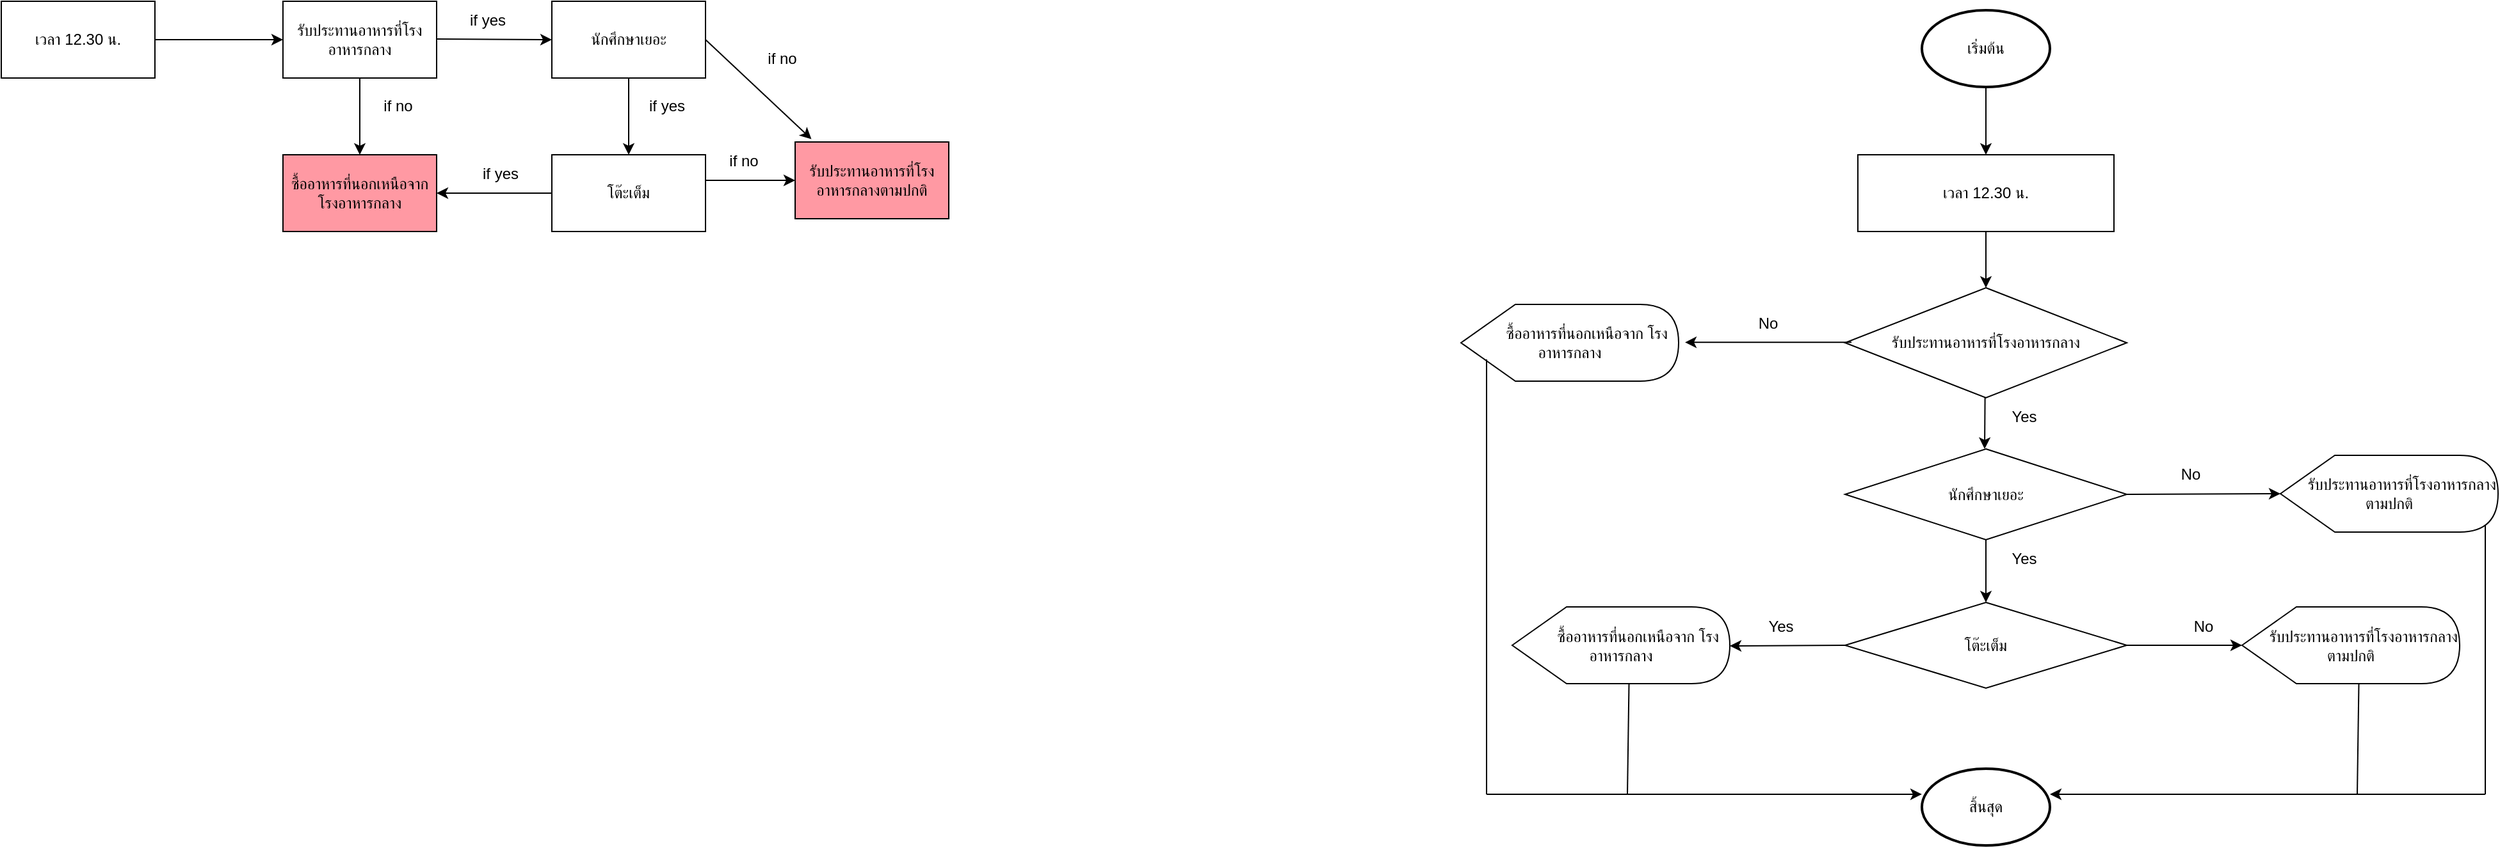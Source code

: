 <mxfile version="22.0.6" type="github">
  <diagram name="Page-1" id="74e2e168-ea6b-b213-b513-2b3c1d86103e">
    <mxGraphModel dx="1613" dy="706" grid="1" gridSize="10" guides="1" tooltips="1" connect="1" arrows="1" fold="1" page="1" pageScale="1" pageWidth="1100" pageHeight="850" background="none" math="0" shadow="0">
      <root>
        <mxCell id="0" />
        <mxCell id="1" parent="0" />
        <mxCell id="hn9z3IN5dp-tcWJ_dd6f-1" value="เวลา 12.30 น." style="rounded=0;whiteSpace=wrap;html=1;" parent="1" vertex="1">
          <mxGeometry x="80" y="40" width="120" height="60" as="geometry" />
        </mxCell>
        <mxCell id="hn9z3IN5dp-tcWJ_dd6f-4" value="" style="endArrow=classic;html=1;rounded=0;entryX=0;entryY=0.5;entryDx=0;entryDy=0;" parent="1" edge="1">
          <mxGeometry width="50" height="50" relative="1" as="geometry">
            <mxPoint x="200" y="70" as="sourcePoint" />
            <mxPoint x="300" y="70" as="targetPoint" />
          </mxGeometry>
        </mxCell>
        <mxCell id="MbyImZtpDkr1-lnJFr5J-2" value="รับประทานอาหารที่โรงอาหารกลาง" style="rounded=0;whiteSpace=wrap;html=1;" parent="1" vertex="1">
          <mxGeometry x="300" y="40" width="120" height="60" as="geometry" />
        </mxCell>
        <mxCell id="MbyImZtpDkr1-lnJFr5J-3" value="โต๊ะเต็ม" style="rounded=0;whiteSpace=wrap;html=1;" parent="1" vertex="1">
          <mxGeometry x="510" y="160" width="120" height="60" as="geometry" />
        </mxCell>
        <mxCell id="MbyImZtpDkr1-lnJFr5J-5" value="" style="endArrow=classic;html=1;rounded=0;" parent="1" edge="1">
          <mxGeometry width="50" height="50" relative="1" as="geometry">
            <mxPoint x="420" y="69.52" as="sourcePoint" />
            <mxPoint x="510" y="70" as="targetPoint" />
          </mxGeometry>
        </mxCell>
        <mxCell id="MbyImZtpDkr1-lnJFr5J-8" value="if yes" style="text;html=1;strokeColor=none;fillColor=none;align=center;verticalAlign=middle;whiteSpace=wrap;rounded=0;" parent="1" vertex="1">
          <mxGeometry x="430" y="40" width="60" height="30" as="geometry" />
        </mxCell>
        <mxCell id="MbyImZtpDkr1-lnJFr5J-10" value="" style="endArrow=classic;html=1;rounded=0;entryX=0;entryY=0.5;entryDx=0;entryDy=0;" parent="1" edge="1">
          <mxGeometry width="50" height="50" relative="1" as="geometry">
            <mxPoint x="630" y="180" as="sourcePoint" />
            <mxPoint x="700" y="180" as="targetPoint" />
          </mxGeometry>
        </mxCell>
        <mxCell id="MbyImZtpDkr1-lnJFr5J-13" value="รับประทานอาหารที่โรงอาหารกลางตามปกติ" style="rounded=0;whiteSpace=wrap;html=1;fillColor=#FF99A3;" parent="1" vertex="1">
          <mxGeometry x="700" y="150" width="120" height="60" as="geometry" />
        </mxCell>
        <mxCell id="MbyImZtpDkr1-lnJFr5J-14" value="if no" style="text;html=1;strokeColor=none;fillColor=none;align=center;verticalAlign=middle;whiteSpace=wrap;rounded=0;" parent="1" vertex="1">
          <mxGeometry x="630" y="150" width="60" height="30" as="geometry" />
        </mxCell>
        <mxCell id="MbyImZtpDkr1-lnJFr5J-16" value="if no" style="text;html=1;strokeColor=none;fillColor=none;align=center;verticalAlign=middle;whiteSpace=wrap;rounded=0;" parent="1" vertex="1">
          <mxGeometry x="360" y="107" width="60" height="30" as="geometry" />
        </mxCell>
        <mxCell id="MbyImZtpDkr1-lnJFr5J-17" value="" style="endArrow=classic;html=1;rounded=0;" parent="1" edge="1">
          <mxGeometry width="50" height="50" relative="1" as="geometry">
            <mxPoint x="360" y="100" as="sourcePoint" />
            <mxPoint x="360" y="160" as="targetPoint" />
          </mxGeometry>
        </mxCell>
        <mxCell id="MbyImZtpDkr1-lnJFr5J-18" value="ซื้ออาหารที่นอกเหนือจากโรงอาหารกลาง" style="rounded=0;whiteSpace=wrap;html=1;fillColor=#FF99A3;" parent="1" vertex="1">
          <mxGeometry x="300" y="160" width="120" height="60" as="geometry" />
        </mxCell>
        <mxCell id="MbyImZtpDkr1-lnJFr5J-19" value="if yes" style="text;html=1;strokeColor=none;fillColor=none;align=center;verticalAlign=middle;whiteSpace=wrap;rounded=0;" parent="1" vertex="1">
          <mxGeometry x="440" y="160" width="60" height="30" as="geometry" />
        </mxCell>
        <mxCell id="MbyImZtpDkr1-lnJFr5J-23" value="นักศึกษาเยอะ" style="rounded=0;whiteSpace=wrap;html=1;" parent="1" vertex="1">
          <mxGeometry x="510" y="40" width="120" height="60" as="geometry" />
        </mxCell>
        <mxCell id="MbyImZtpDkr1-lnJFr5J-25" value="" style="endArrow=classic;html=1;rounded=0;entryX=0.5;entryY=0;entryDx=0;entryDy=0;" parent="1" target="MbyImZtpDkr1-lnJFr5J-3" edge="1">
          <mxGeometry width="50" height="50" relative="1" as="geometry">
            <mxPoint x="570" y="100" as="sourcePoint" />
            <mxPoint x="620" y="50" as="targetPoint" />
          </mxGeometry>
        </mxCell>
        <mxCell id="MbyImZtpDkr1-lnJFr5J-27" value="if yes" style="text;html=1;strokeColor=none;fillColor=none;align=center;verticalAlign=middle;whiteSpace=wrap;rounded=0;" parent="1" vertex="1">
          <mxGeometry x="570" y="107" width="60" height="30" as="geometry" />
        </mxCell>
        <mxCell id="MbyImZtpDkr1-lnJFr5J-28" value="" style="endArrow=classic;html=1;rounded=0;entryX=0.106;entryY=-0.037;entryDx=0;entryDy=0;entryPerimeter=0;" parent="1" target="MbyImZtpDkr1-lnJFr5J-13" edge="1">
          <mxGeometry width="50" height="50" relative="1" as="geometry">
            <mxPoint x="630" y="70" as="sourcePoint" />
            <mxPoint x="680" y="20" as="targetPoint" />
          </mxGeometry>
        </mxCell>
        <mxCell id="MbyImZtpDkr1-lnJFr5J-29" value="if no" style="text;html=1;strokeColor=none;fillColor=none;align=center;verticalAlign=middle;whiteSpace=wrap;rounded=0;" parent="1" vertex="1">
          <mxGeometry x="660" y="70" width="60" height="30" as="geometry" />
        </mxCell>
        <mxCell id="wTwuZCwUpdgDhUWw-B3C-1" value="" style="endArrow=classic;html=1;rounded=0;entryX=1;entryY=0.5;entryDx=0;entryDy=0;exitX=0;exitY=0.5;exitDx=0;exitDy=0;" edge="1" parent="1" source="MbyImZtpDkr1-lnJFr5J-3" target="MbyImZtpDkr1-lnJFr5J-18">
          <mxGeometry width="50" height="50" relative="1" as="geometry">
            <mxPoint x="569.52" y="210" as="sourcePoint" />
            <mxPoint x="569.52" y="270" as="targetPoint" />
          </mxGeometry>
        </mxCell>
        <mxCell id="wTwuZCwUpdgDhUWw-B3C-3" value="" style="endArrow=classic;html=1;rounded=0;exitX=0.5;exitY=1;exitDx=0;exitDy=0;exitPerimeter=0;" edge="1" parent="1" source="wTwuZCwUpdgDhUWw-B3C-46">
          <mxGeometry width="50" height="50" relative="1" as="geometry">
            <mxPoint x="1630" y="110" as="sourcePoint" />
            <mxPoint x="1630" y="160" as="targetPoint" />
          </mxGeometry>
        </mxCell>
        <mxCell id="wTwuZCwUpdgDhUWw-B3C-6" value="รับประทานอาหารที่โรงอาหารกลาง" style="rhombus;whiteSpace=wrap;html=1;" vertex="1" parent="1">
          <mxGeometry x="1520" y="264" width="220" height="86" as="geometry" />
        </mxCell>
        <mxCell id="wTwuZCwUpdgDhUWw-B3C-7" value="นักศึกษาเยอะ" style="rhombus;whiteSpace=wrap;html=1;" vertex="1" parent="1">
          <mxGeometry x="1520" y="390" width="220" height="71" as="geometry" />
        </mxCell>
        <mxCell id="wTwuZCwUpdgDhUWw-B3C-21" value="" style="endArrow=classic;html=1;rounded=0;" edge="1" parent="1">
          <mxGeometry width="50" height="50" relative="1" as="geometry">
            <mxPoint x="1629.31" y="350" as="sourcePoint" />
            <mxPoint x="1629" y="390" as="targetPoint" />
          </mxGeometry>
        </mxCell>
        <mxCell id="wTwuZCwUpdgDhUWw-B3C-23" value="เวลา 12.30 น." style="rounded=0;whiteSpace=wrap;html=1;" vertex="1" parent="1">
          <mxGeometry x="1530" y="160" width="200" height="60" as="geometry" />
        </mxCell>
        <mxCell id="wTwuZCwUpdgDhUWw-B3C-24" value="" style="endArrow=classic;html=1;rounded=0;entryX=0.5;entryY=0;entryDx=0;entryDy=0;" edge="1" parent="1" target="wTwuZCwUpdgDhUWw-B3C-6">
          <mxGeometry width="50" height="50" relative="1" as="geometry">
            <mxPoint x="1630" y="220" as="sourcePoint" />
            <mxPoint x="1680" y="170" as="targetPoint" />
          </mxGeometry>
        </mxCell>
        <mxCell id="wTwuZCwUpdgDhUWw-B3C-25" value="Yes" style="text;html=1;strokeColor=none;fillColor=none;align=center;verticalAlign=middle;whiteSpace=wrap;rounded=0;" vertex="1" parent="1">
          <mxGeometry x="1630" y="461" width="60" height="30" as="geometry" />
        </mxCell>
        <mxCell id="wTwuZCwUpdgDhUWw-B3C-27" value="" style="endArrow=classic;html=1;rounded=0;" edge="1" parent="1">
          <mxGeometry width="50" height="50" relative="1" as="geometry">
            <mxPoint x="1525" y="306.66" as="sourcePoint" />
            <mxPoint x="1395" y="306.66" as="targetPoint" />
          </mxGeometry>
        </mxCell>
        <mxCell id="wTwuZCwUpdgDhUWw-B3C-28" value="No" style="text;html=1;strokeColor=none;fillColor=none;align=center;verticalAlign=middle;whiteSpace=wrap;rounded=0;" vertex="1" parent="1">
          <mxGeometry x="1430" y="277" width="60" height="30" as="geometry" />
        </mxCell>
        <mxCell id="wTwuZCwUpdgDhUWw-B3C-30" value="&amp;nbsp; &amp;nbsp; &amp;nbsp; &amp;nbsp; ซื้ออาหารที่นอกเหนือจาก โรงอาหารกลาง" style="shape=display;whiteSpace=wrap;html=1;" vertex="1" parent="1">
          <mxGeometry x="1220" y="277" width="170" height="60" as="geometry" />
        </mxCell>
        <mxCell id="wTwuZCwUpdgDhUWw-B3C-31" value="โต๊ะเต็ม" style="rhombus;whiteSpace=wrap;html=1;" vertex="1" parent="1">
          <mxGeometry x="1520" y="510" width="220" height="67" as="geometry" />
        </mxCell>
        <mxCell id="wTwuZCwUpdgDhUWw-B3C-32" value="" style="endArrow=classic;html=1;rounded=0;" edge="1" parent="1">
          <mxGeometry width="50" height="50" relative="1" as="geometry">
            <mxPoint x="1630" y="461" as="sourcePoint" />
            <mxPoint x="1630" y="510" as="targetPoint" />
          </mxGeometry>
        </mxCell>
        <mxCell id="wTwuZCwUpdgDhUWw-B3C-33" value="Yes" style="text;html=1;strokeColor=none;fillColor=none;align=center;verticalAlign=middle;whiteSpace=wrap;rounded=0;" vertex="1" parent="1">
          <mxGeometry x="1630" y="350" width="60" height="30" as="geometry" />
        </mxCell>
        <mxCell id="wTwuZCwUpdgDhUWw-B3C-34" value="" style="endArrow=classic;html=1;rounded=0;exitX=1;exitY=0.5;exitDx=0;exitDy=0;entryX=-0.02;entryY=0.507;entryDx=0;entryDy=0;entryPerimeter=0;" edge="1" parent="1" source="wTwuZCwUpdgDhUWw-B3C-7">
          <mxGeometry width="50" height="50" relative="1" as="geometry">
            <mxPoint x="1743.4" y="425.08" as="sourcePoint" />
            <mxPoint x="1860" y="425.0" as="targetPoint" />
          </mxGeometry>
        </mxCell>
        <mxCell id="wTwuZCwUpdgDhUWw-B3C-35" value="&amp;nbsp; &amp;nbsp; &amp;nbsp; รับประทานอาหารที่โรงอาหารกลางตามปกติ" style="shape=display;whiteSpace=wrap;html=1;" vertex="1" parent="1">
          <mxGeometry x="1860" y="395" width="170" height="60" as="geometry" />
        </mxCell>
        <mxCell id="wTwuZCwUpdgDhUWw-B3C-36" value="No" style="text;html=1;strokeColor=none;fillColor=none;align=center;verticalAlign=middle;whiteSpace=wrap;rounded=0;" vertex="1" parent="1">
          <mxGeometry x="1760" y="395" width="60" height="30" as="geometry" />
        </mxCell>
        <mxCell id="wTwuZCwUpdgDhUWw-B3C-37" value="&amp;nbsp; &amp;nbsp; &amp;nbsp; รับประทานอาหารที่โรงอาหารกลางตามปกติ" style="shape=display;whiteSpace=wrap;html=1;" vertex="1" parent="1">
          <mxGeometry x="1830" y="513.5" width="170" height="60" as="geometry" />
        </mxCell>
        <mxCell id="wTwuZCwUpdgDhUWw-B3C-38" value="No" style="text;html=1;strokeColor=none;fillColor=none;align=center;verticalAlign=middle;whiteSpace=wrap;rounded=0;" vertex="1" parent="1">
          <mxGeometry x="1770" y="513.5" width="60" height="30" as="geometry" />
        </mxCell>
        <mxCell id="wTwuZCwUpdgDhUWw-B3C-40" value="" style="endArrow=classic;html=1;rounded=0;exitX=1;exitY=0.5;exitDx=0;exitDy=0;entryX=1;entryY=1;entryDx=0;entryDy=0;" edge="1" parent="1" source="wTwuZCwUpdgDhUWw-B3C-31" target="wTwuZCwUpdgDhUWw-B3C-38">
          <mxGeometry width="50" height="50" relative="1" as="geometry">
            <mxPoint x="1750" y="550" as="sourcePoint" />
            <mxPoint x="1800" y="500" as="targetPoint" />
          </mxGeometry>
        </mxCell>
        <mxCell id="wTwuZCwUpdgDhUWw-B3C-41" value="&amp;nbsp; &amp;nbsp; &amp;nbsp; &amp;nbsp; ซื้ออาหารที่นอกเหนือจาก โรงอาหารกลาง" style="shape=display;whiteSpace=wrap;html=1;" vertex="1" parent="1">
          <mxGeometry x="1260" y="513.5" width="170" height="60" as="geometry" />
        </mxCell>
        <mxCell id="wTwuZCwUpdgDhUWw-B3C-43" value="Yes" style="text;html=1;strokeColor=none;fillColor=none;align=center;verticalAlign=middle;whiteSpace=wrap;rounded=0;" vertex="1" parent="1">
          <mxGeometry x="1440" y="513.5" width="60" height="30" as="geometry" />
        </mxCell>
        <mxCell id="wTwuZCwUpdgDhUWw-B3C-44" value="" style="endArrow=classic;html=1;rounded=0;" edge="1" parent="1">
          <mxGeometry width="50" height="50" relative="1" as="geometry">
            <mxPoint x="1520" y="543.5" as="sourcePoint" />
            <mxPoint x="1430" y="544" as="targetPoint" />
          </mxGeometry>
        </mxCell>
        <mxCell id="wTwuZCwUpdgDhUWw-B3C-46" value="เริ่มต้น" style="strokeWidth=2;html=1;shape=mxgraph.flowchart.start_1;whiteSpace=wrap;" vertex="1" parent="1">
          <mxGeometry x="1580" y="47" width="100" height="60" as="geometry" />
        </mxCell>
        <mxCell id="wTwuZCwUpdgDhUWw-B3C-47" value="สิ้นสุด" style="strokeWidth=2;html=1;shape=mxgraph.flowchart.start_1;whiteSpace=wrap;" vertex="1" parent="1">
          <mxGeometry x="1580" y="640" width="100" height="60" as="geometry" />
        </mxCell>
        <mxCell id="wTwuZCwUpdgDhUWw-B3C-48" value="" style="endArrow=none;html=1;rounded=0;" edge="1" parent="1">
          <mxGeometry width="50" height="50" relative="1" as="geometry">
            <mxPoint x="1240" y="660" as="sourcePoint" />
            <mxPoint x="1240" y="320" as="targetPoint" />
          </mxGeometry>
        </mxCell>
        <mxCell id="wTwuZCwUpdgDhUWw-B3C-50" value="" style="endArrow=classic;html=1;rounded=0;entryX=0;entryY=0.333;entryDx=0;entryDy=0;entryPerimeter=0;" edge="1" parent="1" target="wTwuZCwUpdgDhUWw-B3C-47">
          <mxGeometry width="50" height="50" relative="1" as="geometry">
            <mxPoint x="1240" y="660" as="sourcePoint" />
            <mxPoint x="1290" y="610" as="targetPoint" />
          </mxGeometry>
        </mxCell>
        <mxCell id="wTwuZCwUpdgDhUWw-B3C-51" value="" style="endArrow=none;html=1;rounded=0;entryX=0;entryY=0;entryDx=91.25;entryDy=60.0;entryPerimeter=0;" edge="1" parent="1" target="wTwuZCwUpdgDhUWw-B3C-41">
          <mxGeometry width="50" height="50" relative="1" as="geometry">
            <mxPoint x="1350" y="660" as="sourcePoint" />
            <mxPoint x="1360" y="580" as="targetPoint" />
          </mxGeometry>
        </mxCell>
        <mxCell id="wTwuZCwUpdgDhUWw-B3C-52" value="" style="endArrow=none;html=1;rounded=0;" edge="1" parent="1">
          <mxGeometry width="50" height="50" relative="1" as="geometry">
            <mxPoint x="2020" y="660" as="sourcePoint" />
            <mxPoint x="2020" y="450" as="targetPoint" />
          </mxGeometry>
        </mxCell>
        <mxCell id="wTwuZCwUpdgDhUWw-B3C-53" value="" style="endArrow=classic;html=1;rounded=0;entryX=1;entryY=0.333;entryDx=0;entryDy=0;entryPerimeter=0;" edge="1" parent="1" target="wTwuZCwUpdgDhUWw-B3C-47">
          <mxGeometry width="50" height="50" relative="1" as="geometry">
            <mxPoint x="2020" y="660" as="sourcePoint" />
            <mxPoint x="1970" y="600" as="targetPoint" />
          </mxGeometry>
        </mxCell>
        <mxCell id="wTwuZCwUpdgDhUWw-B3C-54" value="" style="endArrow=none;html=1;rounded=0;entryX=0;entryY=0;entryDx=91.25;entryDy=60;entryPerimeter=0;" edge="1" parent="1" target="wTwuZCwUpdgDhUWw-B3C-37">
          <mxGeometry width="50" height="50" relative="1" as="geometry">
            <mxPoint x="1920" y="660" as="sourcePoint" />
            <mxPoint x="1920" y="580" as="targetPoint" />
          </mxGeometry>
        </mxCell>
      </root>
    </mxGraphModel>
  </diagram>
</mxfile>
